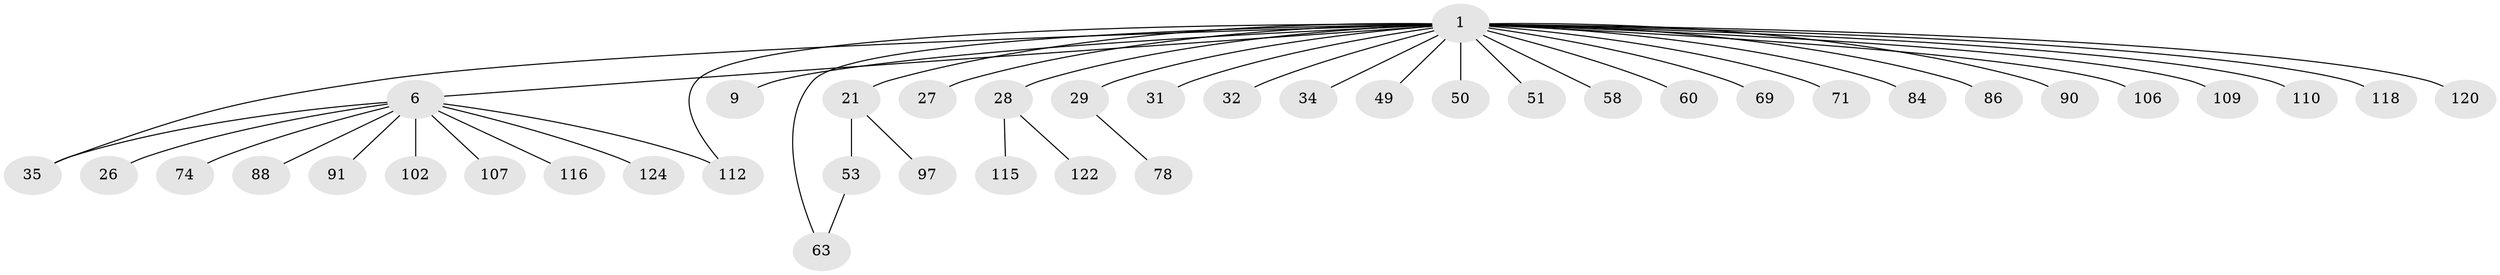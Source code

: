 // original degree distribution, {2: 0.272, 8: 0.016, 3: 0.112, 6: 0.008, 4: 0.128, 1: 0.448, 5: 0.016}
// Generated by graph-tools (version 1.1) at 2025/17/03/04/25 18:17:11]
// undirected, 41 vertices, 43 edges
graph export_dot {
graph [start="1"]
  node [color=gray90,style=filled];
  1 [super="+10+2"];
  6 [super="+16+11+40"];
  9;
  21 [super="+47+44"];
  26;
  27 [super="+100+113"];
  28 [super="+82"];
  29 [super="+70+67"];
  31 [super="+77+46"];
  32 [super="+98"];
  34 [super="+36"];
  35;
  49 [super="+119"];
  50;
  51 [super="+79+54+93"];
  53 [super="+96+73+81"];
  58;
  60;
  63;
  69;
  71;
  74;
  78 [super="+105"];
  84 [super="+117"];
  86;
  88;
  90;
  91 [super="+125"];
  97;
  102;
  106 [super="+123"];
  107;
  109;
  110;
  112;
  115;
  116;
  118;
  120;
  122;
  124;
  1 -- 21 [weight=2];
  1 -- 69;
  1 -- 6;
  1 -- 71;
  1 -- 9;
  1 -- 84;
  1 -- 86;
  1 -- 90;
  1 -- 27;
  1 -- 28;
  1 -- 29;
  1 -- 31;
  1 -- 32;
  1 -- 34;
  1 -- 35;
  1 -- 106;
  1 -- 109;
  1 -- 110;
  1 -- 112;
  1 -- 49;
  1 -- 50;
  1 -- 51 [weight=2];
  1 -- 118;
  1 -- 120;
  1 -- 58;
  1 -- 60;
  1 -- 63;
  6 -- 91;
  6 -- 116;
  6 -- 74;
  6 -- 26;
  6 -- 124;
  6 -- 112;
  6 -- 35;
  6 -- 102;
  6 -- 88;
  6 -- 107;
  21 -- 97;
  21 -- 53;
  28 -- 122;
  28 -- 115;
  29 -- 78;
  53 -- 63;
}

